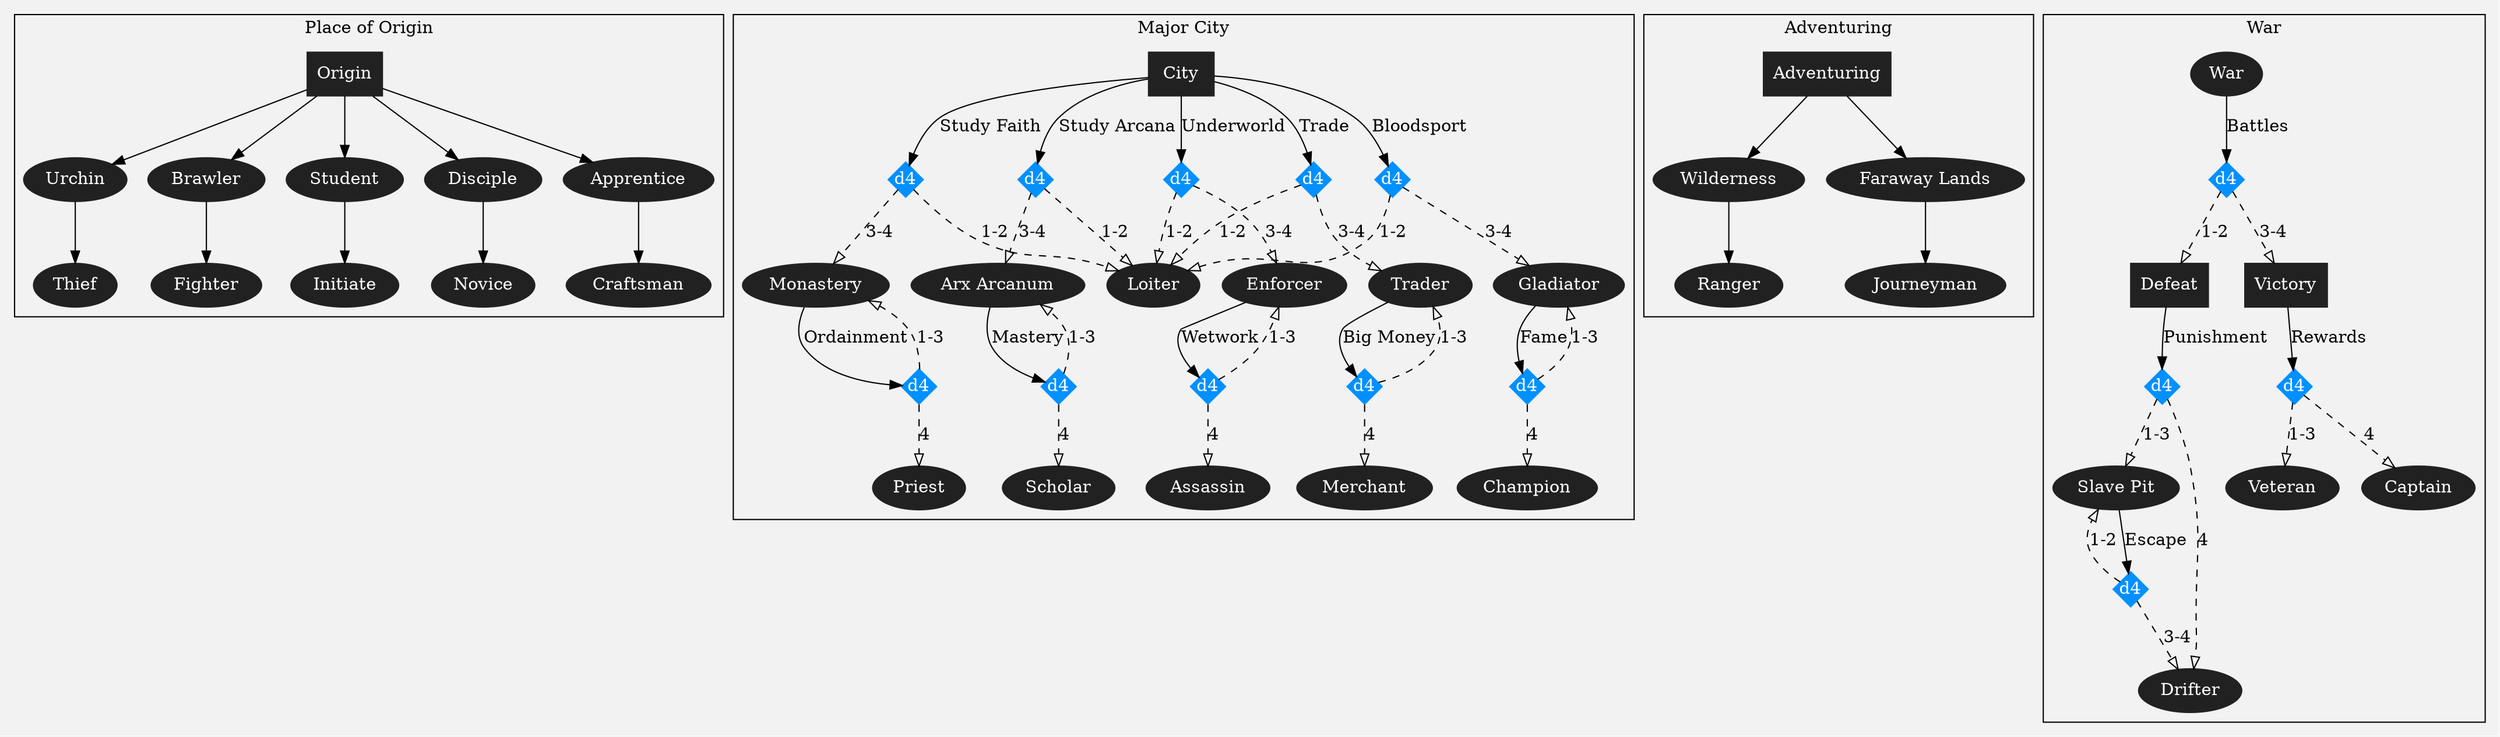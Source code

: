 digraph {
    graph [compound=true, layout=dot, overlap=false, bgcolor="#f2f2f2"];
    node [style=filled, color="#212121", fontcolor="#ffffff"];

    subgraph cluster_origin {
        label="Place of Origin";

        "Origin" [shape=box];

        "Origin" -> "Apprentice" -> "Craftsman";
        "Origin" -> "Urchin" -> "Thief";
        "Origin" -> "Brawler" -> "Fighter";
        "Origin" -> "Student" -> "Initiate";
        "Origin" -> "Disciple" -> "Novice";
    }

    subgraph cluster_city {
        label="Major City";

        "City" [shape=box];

        "City" -> city_college_loiter [label="Study Arcana"];
        city_college_loiter [label="d4", shape=diamond, style=filled, color="#0090ff", width=0.4, height=0.4, fixedsize=true];
        city_college_loiter -> "Loiter" [style=dashed, arrowhead=empty, label="1-2"];
        city_college_loiter -> "Arx Arcanum" [style=dashed, arrowhead=empty, label="3-4"];

        "Arx Arcanum" -> college_scholar_college [label="Mastery"];
        college_scholar_college [label="d4", shape=diamond, style=filled, color="#0090ff", width=0.4, height=0.4, fixedsize=true];
        college_scholar_college -> "Arx Arcanum" [style=dashed, arrowhead=empty, label="1-3"];
        college_scholar_college -> "Scholar" [style=dashed, arrowhead=empty, label="4"];

        "City" -> city_monastery_loiter [label="Study Faith"];
        city_monastery_loiter [label="d4", shape=diamond, style=filled, color="#0090ff", width=0.4, height=0.4, fixedsize=true];
        city_monastery_loiter -> "Loiter" [style=dashed, arrowhead=empty, label="1-2"];
        city_monastery_loiter -> "Monastery" [style=dashed, arrowhead=empty, label="3-4"];

        "Monastery" -> monastery_priest_monastery [label="Ordainment"];
        monastery_priest_monastery [label="d4", shape=diamond, style=filled, color="#0090ff", width=0.4, height=0.4, fixedsize=true];
        monastery_priest_monastery -> "Monastery" [style=dashed, arrowhead=empty, label="1-3"];
        monastery_priest_monastery -> "Priest" [style=dashed, arrowhead=empty, label="4"];

        "City" -> city_gladiator_loiter [label="Bloodsport"];
        city_gladiator_loiter [label="d4", shape=diamond, style=filled, color="#0090ff", width=0.4, height=0.4, fixedsize=true];
        city_gladiator_loiter -> "Loiter" [style=dashed, arrowhead=empty, label="1-2"];
        city_gladiator_loiter -> "Gladiator" [style=dashed, arrowhead=empty, label="3-4"];

        "Gladiator" -> gladiator_chamption_gladiator [label="Fame"];
        gladiator_chamption_gladiator [label="d4", shape=diamond, style=filled, color="#0090ff", width=0.4, height=0.4, fixedsize=true];
        gladiator_chamption_gladiator -> "Gladiator" [style=dashed, arrowhead=empty, label="1-3"];
        gladiator_chamption_gladiator -> "Champion" [style=dashed, arrowhead=empty, label="4"];

        "City" -> city_enforcer_loiter [label="Underworld"];
        city_enforcer_loiter [label="d4", shape=diamond, style=filled, color="#0090ff", width=0.4, height=0.4, fixedsize=true];
        city_enforcer_loiter -> "Loiter" [style=dashed, arrowhead=empty, label="1-2"];
        city_enforcer_loiter -> "Enforcer" [style=dashed, arrowhead=empty, label="3-4"];

        "Enforcer" -> enforcer_assassin_enforcer [label="Wetwork"];
        enforcer_assassin_enforcer [label="d4", shape=diamond, style=filled, color="#0090ff", width=0.4, height=0.4, fixedsize=true];
        enforcer_assassin_enforcer -> "Enforcer" [style=dashed, arrowhead=empty, label="1-3"];
        enforcer_assassin_enforcer -> "Assassin" [style=dashed, arrowhead=empty, label="4"];

        "City" -> city_trader_loiter [label="Trade"];
        city_trader_loiter [label="d4", shape=diamond, style=filled, color="#0090ff", width=0.4, height=0.4, fixedsize=true];
        city_trader_loiter -> "Loiter" [style=dashed, arrowhead=empty, label="1-2"];
        city_trader_loiter -> "Trader" [style=dashed, arrowhead=empty, label="3-4"];

        "Trader" -> trader_merchant_trader [label="Big Money"];
        trader_merchant_trader [label="d4", shape=diamond, style=filled, color="#0090ff", width=0.4, height=0.4, fixedsize=true];
        trader_merchant_trader -> "Trader" [style=dashed, arrowhead=empty, label="1-3"];
        trader_merchant_trader -> "Merchant" [style=dashed, arrowhead=empty, label="4"];
    }

    subgraph cluster_adventuring {
        label="Adventuring";

        "Adventuring" [shape=box];

        "Adventuring" -> "Wilderness" -> "Ranger";
        "Adventuring" -> "Faraway Lands" -> "Journeyman";
    }

    subgraph cluster_war {
        label="War";

        "War" -> war_won_lost [label="Battles"];
        war_won_lost [label="d4", shape=diamond, style=filled, color="#0090ff", width=0.4, height=0.4, fixedsize=true];

        "Defeat" [shape=box];

        "Defeat" -> defeat_drifter_slave [label="Punishment"];
        defeat_drifter_slave [label="d4", shape=diamond, style=filled, color="#0090ff", width=0.4, height=0.4, fixedsize=true];
        defeat_drifter_slave -> "Slave Pit" [style=dashed, arrowhead=empty, label="1-3"];
        defeat_drifter_slave -> "Drifter" [style=dashed, arrowhead=empty, label="4"];

        "Slave Pit" -> slave_drifter_slave [label="Escape"];
        slave_drifter_slave [label="d4", shape=diamond, style=filled, color="#0090ff", width=0.4, height=0.4, fixedsize=true];
        slave_drifter_slave -> "Slave Pit" [style=dashed, arrowhead=empty, label="1-2"];
        slave_drifter_slave -> "Drifter" [style=dashed, arrowhead=empty, label="3-4"];

        "Victory" [shape=box];

        "Victory" -> victory_veteran_captain [label="Rewards"];
        victory_veteran_captain [label="d4", shape=diamond, style=filled, color="#0090ff", width=0.4, height=0.4, fixedsize=true];
        victory_veteran_captain -> "Veteran" [style=dashed, arrowhead=empty, label="1-3"];
        victory_veteran_captain -> "Captain" [style=dashed, arrowhead=empty, label="4"];

        war_won_lost -> "Defeat" [style=dashed, arrowhead=empty, label="1-2"];
        war_won_lost -> "Victory" [style=dashed, arrowhead=empty, label="3-4"];
    }
}

